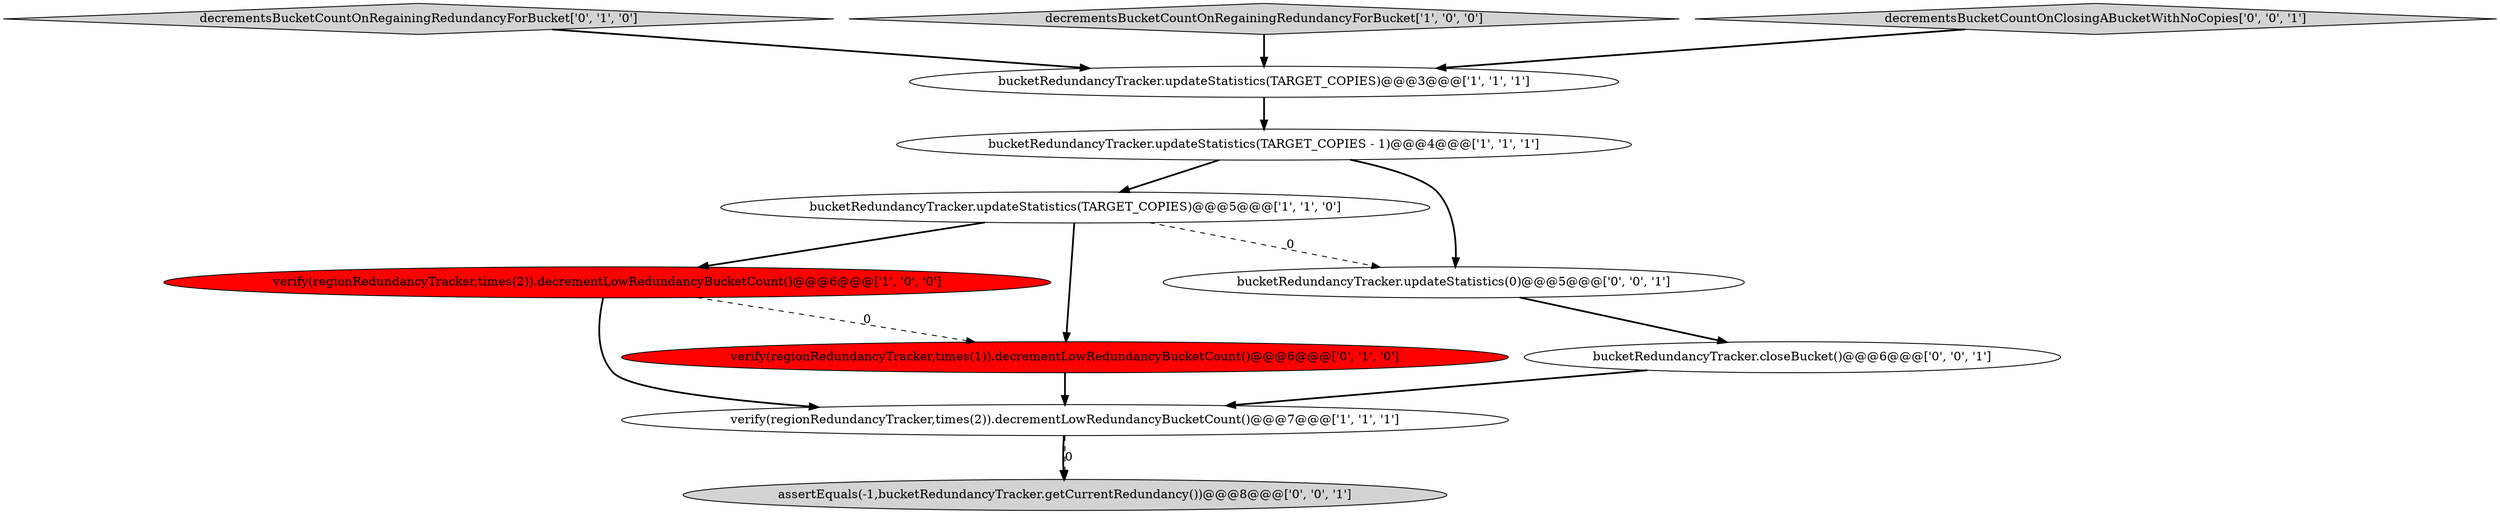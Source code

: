 digraph {
9 [style = filled, label = "bucketRedundancyTracker.closeBucket()@@@6@@@['0', '0', '1']", fillcolor = white, shape = ellipse image = "AAA0AAABBB3BBB"];
6 [style = filled, label = "verify(regionRedundancyTracker,times(1)).decrementLowRedundancyBucketCount()@@@6@@@['0', '1', '0']", fillcolor = red, shape = ellipse image = "AAA1AAABBB2BBB"];
7 [style = filled, label = "decrementsBucketCountOnRegainingRedundancyForBucket['0', '1', '0']", fillcolor = lightgray, shape = diamond image = "AAA0AAABBB2BBB"];
11 [style = filled, label = "assertEquals(-1,bucketRedundancyTracker.getCurrentRedundancy())@@@8@@@['0', '0', '1']", fillcolor = lightgray, shape = ellipse image = "AAA0AAABBB3BBB"];
4 [style = filled, label = "bucketRedundancyTracker.updateStatistics(TARGET_COPIES)@@@5@@@['1', '1', '0']", fillcolor = white, shape = ellipse image = "AAA0AAABBB1BBB"];
5 [style = filled, label = "decrementsBucketCountOnRegainingRedundancyForBucket['1', '0', '0']", fillcolor = lightgray, shape = diamond image = "AAA0AAABBB1BBB"];
10 [style = filled, label = "bucketRedundancyTracker.updateStatistics(0)@@@5@@@['0', '0', '1']", fillcolor = white, shape = ellipse image = "AAA0AAABBB3BBB"];
8 [style = filled, label = "decrementsBucketCountOnClosingABucketWithNoCopies['0', '0', '1']", fillcolor = lightgray, shape = diamond image = "AAA0AAABBB3BBB"];
0 [style = filled, label = "verify(regionRedundancyTracker,times(2)).decrementLowRedundancyBucketCount()@@@7@@@['1', '1', '1']", fillcolor = white, shape = ellipse image = "AAA0AAABBB1BBB"];
3 [style = filled, label = "verify(regionRedundancyTracker,times(2)).decrementLowRedundancyBucketCount()@@@6@@@['1', '0', '0']", fillcolor = red, shape = ellipse image = "AAA1AAABBB1BBB"];
1 [style = filled, label = "bucketRedundancyTracker.updateStatistics(TARGET_COPIES)@@@3@@@['1', '1', '1']", fillcolor = white, shape = ellipse image = "AAA0AAABBB1BBB"];
2 [style = filled, label = "bucketRedundancyTracker.updateStatistics(TARGET_COPIES - 1)@@@4@@@['1', '1', '1']", fillcolor = white, shape = ellipse image = "AAA0AAABBB1BBB"];
8->1 [style = bold, label=""];
4->3 [style = bold, label=""];
5->1 [style = bold, label=""];
0->11 [style = bold, label=""];
1->2 [style = bold, label=""];
10->9 [style = bold, label=""];
6->0 [style = bold, label=""];
7->1 [style = bold, label=""];
3->6 [style = dashed, label="0"];
0->11 [style = dashed, label="0"];
9->0 [style = bold, label=""];
4->10 [style = dashed, label="0"];
2->10 [style = bold, label=""];
2->4 [style = bold, label=""];
4->6 [style = bold, label=""];
3->0 [style = bold, label=""];
}
